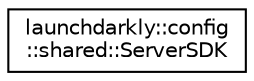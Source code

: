 digraph "Graphical Class Hierarchy"
{
 // LATEX_PDF_SIZE
  edge [fontname="Helvetica",fontsize="10",labelfontname="Helvetica",labelfontsize="10"];
  node [fontname="Helvetica",fontsize="10",shape=record];
  rankdir="LR";
  Node0 [label="launchdarkly::config\l::shared::ServerSDK",height=0.2,width=0.4,color="black", fillcolor="white", style="filled",URL="$structlaunchdarkly_1_1config_1_1shared_1_1ServerSDK.html",tooltip=" "];
}
